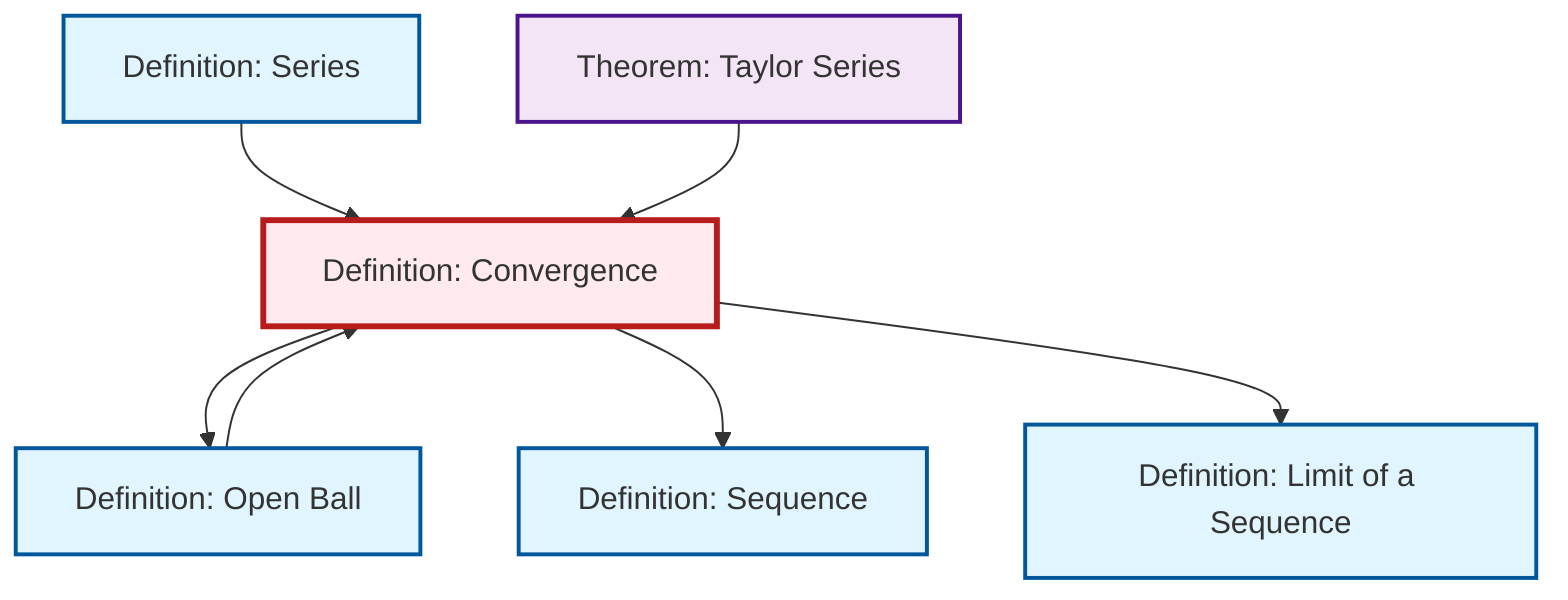 graph TD
    classDef definition fill:#e1f5fe,stroke:#01579b,stroke-width:2px
    classDef theorem fill:#f3e5f5,stroke:#4a148c,stroke-width:2px
    classDef axiom fill:#fff3e0,stroke:#e65100,stroke-width:2px
    classDef example fill:#e8f5e9,stroke:#1b5e20,stroke-width:2px
    classDef current fill:#ffebee,stroke:#b71c1c,stroke-width:3px
    thm-taylor-series["Theorem: Taylor Series"]:::theorem
    def-convergence["Definition: Convergence"]:::definition
    def-series["Definition: Series"]:::definition
    def-open-ball["Definition: Open Ball"]:::definition
    def-sequence["Definition: Sequence"]:::definition
    def-limit["Definition: Limit of a Sequence"]:::definition
    def-series --> def-convergence
    def-convergence --> def-open-ball
    def-convergence --> def-sequence
    def-open-ball --> def-convergence
    thm-taylor-series --> def-convergence
    def-convergence --> def-limit
    class def-convergence current
